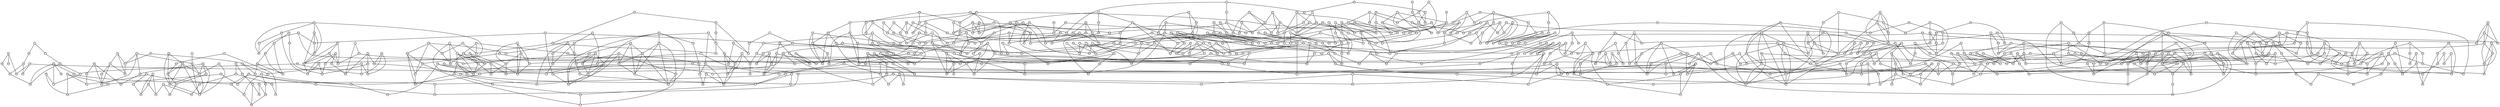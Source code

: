 graph G { 
 size = "100,100"; 
node [shape=circle, fixedsize=true, fontsize=5, height=.15];
0[ pos = "3.3,2.7" ]
1[ pos = "7,2.4" ]
2[ pos = "0.2,6.6" ]
3[ pos = "8.7,8.9" ]
4[ pos = "3.9,6.9" ]
5[ pos = "6.9,5" ]
6[ pos = "7.7,5.7" ]
7[ pos = "4.3,8.5" ]
8[ pos = "9.9,0.3" ]
9[ pos = "5,3.6" ]
10[ pos = "2.8,1.8" ]
11[ pos = "8.1,1.7" ]
12[ pos = "0,9.6" ]
13[ pos = "0.2,0.6" ]
14[ pos = "0.4,5.6" ]
15[ pos = "3.3,9" ]
16[ pos = "8.3,0.4" ]
17[ pos = "1.4,8.5" ]
18[ pos = "7,0.1" ]
19[ pos = "2.6,0.9" ]
20[ pos = "2.3,9.6" ]
21[ pos = "1.1,0" ]
22[ pos = "5.3,5.4" ]
23[ pos = "8.6,5.2" ]
24[ pos = "0.9,3.6" ]
25[ pos = "4,3.7" ]
26[ pos = "0.6,2.2" ]
27[ pos = "5.4,0.6" ]
28[ pos = "1.8,0.8" ]
29[ pos = "6.4,7.5" ]
30[ pos = "6.5,9.8" ]
31[ pos = "1.7,0" ]
32[ pos = "0.2,3.1" ]
33[ pos = "3.8,7.2" ]
34[ pos = "8.5,6.4" ]
35[ pos = "3.3,0.8" ]
36[ pos = "1.2,4.5" ]
37[ pos = "6,1.8" ]
38[ pos = "5.1,9.8" ]
39[ pos = "2.2,6.1" ]
40[ pos = "8.6,6.3" ]
41[ pos = "5,9.2" ]
42[ pos = "3.7,0.5" ]
43[ pos = "5,0.7" ]
44[ pos = "1.3,1.5" ]
45[ pos = "3.4,3" ]
46[ pos = "1.3,5.1" ]
47[ pos = "8.3,1.5" ]
48[ pos = "3.5,2.1" ]
49[ pos = "3.9,2" ]
50[ pos = "3.7,7.2" ]
51[ pos = "8,0.2" ]
52[ pos = "6.9,4" ]
53[ pos = "2,7.3" ]
54[ pos = "3.9,4.2" ]
55[ pos = "3.4,2.5" ]
56[ pos = "5.7,3.6" ]
57[ pos = "1.8,9.4" ]
58[ pos = "4.1,6.8" ]
59[ pos = "5.4,0.7" ]
60[ pos = "8.3,8.8" ]
61[ pos = "8.9,4.8" ]
62[ pos = "4,7.2" ]
63[ pos = "6.3,2.7" ]
64[ pos = "4.5,0.2" ]
65[ pos = "4.7,8.3" ]
66[ pos = "2.7,2.7" ]
67[ pos = "3.7,4.8" ]
68[ pos = "1.9,5.7" ]
69[ pos = "7.3,5.8" ]
70[ pos = "5.1,5.9" ]
71[ pos = "3.6,0.9" ]
72[ pos = "9.6,0.6" ]
73[ pos = "0.3,8.9" ]
74[ pos = "2.6,5.7" ]
75[ pos = "4.8,6.2" ]
76[ pos = "9.8,3.8" ]
77[ pos = "1,9" ]
78[ pos = "6.2,2.6" ]
79[ pos = "1.7,0.8" ]
80[ pos = "2.8,6.4" ]
81[ pos = "4.3,0.7" ]
82[ pos = "4.3,8" ]
83[ pos = "0.8,1.4" ]
84[ pos = "8.9,8.1" ]
85[ pos = "2.5,4" ]
86[ pos = "4.1,6.1" ]
87[ pos = "4.9,3.7" ]
88[ pos = "1.9,0.5" ]
89[ pos = "7.8,4.5" ]
90[ pos = "1.4,2.7" ]
91[ pos = "0.7,1.2" ]
92[ pos = "1.7,7" ]
93[ pos = "0.2,7.9" ]
94[ pos = "9.6,1.9" ]
95[ pos = "3.9,7.6" ]
96[ pos = "3.5,3.4" ]
97[ pos = "8.4,3" ]
98[ pos = "6.6,4.4" ]
99[ pos = "4.5,5.5" ]
100[ pos = "7.7,7" ]
101[ pos = "4.8,1.8" ]
102[ pos = "8.3,9.7" ]
103[ pos = "0.7,0.2" ]
104[ pos = "5.4,8.6" ]
105[ pos = "9.9,6.9" ]
106[ pos = "6.5,0.7" ]
107[ pos = "8.1,8.2" ]
108[ pos = "2.9,8.4" ]
109[ pos = "6.1,2.5" ]
110[ pos = "5.5,5.3" ]
111[ pos = "0.1,4.3" ]
112[ pos = "8.7,3.7" ]
113[ pos = "7.3,5.4" ]
114[ pos = "8.1,1.8" ]
115[ pos = "6.1,5.9" ]
116[ pos = "4,0.9" ]
117[ pos = "2.9,2.3" ]
118[ pos = "5.9,8.9" ]
119[ pos = "7.7,1.3" ]
120[ pos = "2.7,7.7" ]
121[ pos = "8.2,9.2" ]
122[ pos = "3.6,6.4" ]
123[ pos = "7.4,6.5" ]
124[ pos = "0,8.7" ]
125[ pos = "9,0.7" ]
126[ pos = "4,9.1" ]
127[ pos = "5,8" ]
128[ pos = "2.9,2.4" ]
129[ pos = "3.4,6.2" ]
130[ pos = "9.4,4.7" ]
131[ pos = "7.3,8.7" ]
132[ pos = "5.7,0.3" ]
133[ pos = "1,1.6" ]
134[ pos = "4.4,4" ]
135[ pos = "8.1,7.1" ]
136[ pos = "1.7,6.4" ]
137[ pos = "1.5,0.5" ]
138[ pos = "2.8,4.1" ]
139[ pos = "7,8" ]
140[ pos = "2.8,1.2" ]
141[ pos = "8.7,2.1" ]
142[ pos = "5.5,3.8" ]
143[ pos = "0.1,3.6" ]
144[ pos = "1.4,8.7" ]
145[ pos = "9.9,0.8" ]
146[ pos = "3.4,2.4" ]
147[ pos = "9.5,4.3" ]
148[ pos = "2.7,5.8" ]
149[ pos = "1.1,2.3" ]
150[ pos = "5,9.3" ]
151[ pos = "9.4,1.9" ]
152[ pos = "5.7,0.9" ]
153[ pos = "2.4,3.7" ]
154[ pos = "5,4.6" ]
155[ pos = "6.9,3.1" ]
156[ pos = "5.8,5.6" ]
157[ pos = "0.4,1.3" ]
158[ pos = "4.6,0.5" ]
159[ pos = "5,6" ]
160[ pos = "4.4,0.1" ]
161[ pos = "2.1,3" ]
162[ pos = "2.5,6.8" ]
163[ pos = "7.4,0.5" ]
164[ pos = "7.8,8.5" ]
165[ pos = "2.8,2.8" ]
166[ pos = "3,7.5" ]
167[ pos = "4.7,8.7" ]
168[ pos = "3.6,2.3" ]
169[ pos = "7.6,3.9" ]
170[ pos = "6.9,4.5" ]
171[ pos = "7,7.9" ]
172[ pos = "5.4,7.4" ]
173[ pos = "4.5,0" ]
174[ pos = "3.1,4.7" ]
175[ pos = "1.3,7.5" ]
176[ pos = "4.8,8.6" ]
177[ pos = "5.7,2.5" ]
178[ pos = "5.4,3.1" ]
179[ pos = "8.2,8.5" ]
180[ pos = "6.9,1.1" ]
181[ pos = "6.5,9.9" ]
182[ pos = "3.8,6.5" ]
183[ pos = "3.9,7.4" ]
184[ pos = "8.8,1.5" ]
185[ pos = "1.3,1" ]
186[ pos = "1.3,3.5" ]
187[ pos = "8.9,6.7" ]
188[ pos = "0.9,3.4" ]
189[ pos = "1.9,9.2" ]
190[ pos = "3.3,3.2" ]
191[ pos = "1.9,8.1" ]
192[ pos = "1.8,7.7" ]
193[ pos = "5.9,2.5" ]
194[ pos = "0.8,4.1" ]
195[ pos = "1,2.9" ]
196[ pos = "0.4,2.7" ]
197[ pos = "2.9,4.2" ]
198[ pos = "9.2,6.8" ]
199[ pos = "1.7,8.1" ]
200[ pos = "3.5,8.2" ]
201[ pos = "4.3,4.8" ]
202[ pos = "1.8,3.2" ]
203[ pos = "6.7,7.9" ]
204[ pos = "1.9,8.7" ]
205[ pos = "7.2,5.2" ]
206[ pos = "7.1,4.3" ]
207[ pos = "8.6,9" ]
208[ pos = "2,9.7" ]
209[ pos = "6.7,8.1" ]
210[ pos = "3.8,2.9" ]
211[ pos = "1,9.5" ]
212[ pos = "5.6,9.1" ]
213[ pos = "3.7,4.9" ]
214[ pos = "1.1,0.6" ]
215[ pos = "8.2,4.7" ]
216[ pos = "8.9,2.5" ]
217[ pos = "4.7,5.9" ]
218[ pos = "0.9,1.5" ]
219[ pos = "3.8,2.8" ]
220[ pos = "5.4,6.2" ]
221[ pos = "3.3,2.5" ]
222[ pos = "0.6,7.1" ]
223[ pos = "6.7,2.6" ]
224[ pos = "6.8,3.4" ]
225[ pos = "0.7,5.8" ]
226[ pos = "1.5,7" ]
227[ pos = "5.3,7.2" ]
228[ pos = "6.1,4.3" ]
229[ pos = "7.3,2.5" ]
230[ pos = "4.9,5.5" ]
231[ pos = "7.2,9" ]
232[ pos = "3.2,7.1" ]
233[ pos = "4.9,4.1" ]
234[ pos = "3.8,4" ]
235[ pos = "2.2,9.2" ]
236[ pos = "0.2,5.5" ]
237[ pos = "7,0.8" ]
238[ pos = "2.6,3.7" ]
239[ pos = "8.7,4.6" ]
240[ pos = "2.4,9.4" ]
241[ pos = "0.4,9.1" ]
242[ pos = "1.6,1" ]
243[ pos = "1.5,3" ]
244[ pos = "0.5,8.8" ]
245[ pos = "5.5,0.6" ]
246[ pos = "9.5,7.9" ]
247[ pos = "9.7,7.9" ]
248[ pos = "5,9.8" ]
249[ pos = "2.1,8.9" ]
250[ pos = "9,4.3" ]
251[ pos = "3.3,9.3" ]
252[ pos = "5,0.3" ]
253[ pos = "5.3,2.8" ]
254[ pos = "9.3,4" ]
255[ pos = "7.4,1.7" ]
256[ pos = "3.5,3" ]
257[ pos = "0.8,0.3" ]
258[ pos = "9.2,2.4" ]
259[ pos = "3.3,9.7" ]
260[ pos = "6.4,8.8" ]
261[ pos = "0.4,1.2" ]
262[ pos = "1.9,5.3" ]
263[ pos = "9.1,7" ]
264[ pos = "0.3,1.2" ]
265[ pos = "1.1,9.4" ]
266[ pos = "0.7,4.4" ]
267[ pos = "8.7,5.7" ]
268[ pos = "0,4" ]
269[ pos = "8.5,9.3" ]
270[ pos = "8.1,1.1" ]
271[ pos = "6.2,6.8" ]
272[ pos = "9.4,2.2" ]
273[ pos = "2.3,8.6" ]
274[ pos = "9.8,5.7" ]
275[ pos = "8.4,1.5" ]
276[ pos = "9.7,4" ]
277[ pos = "2.7,1.7" ]
278[ pos = "4.5,1.8" ]
279[ pos = "3.9,4.8" ]
280[ pos = "8.3,5" ]
281[ pos = "4.2,9" ]
282[ pos = "4.6,8.1" ]
283[ pos = "0,9.8" ]
284[ pos = "7.4,8.5" ]
285[ pos = "4.3,0.7" ]
286[ pos = "4.9,0.5" ]
287[ pos = "2.7,4.3" ]
288[ pos = "8,5" ]
289[ pos = "2.9,7.8" ]
290[ pos = "5.9,6.5" ]
291[ pos = "9.3,0.9" ]
292[ pos = "5.7,7.2" ]
293[ pos = "7.8,0.2" ]
294[ pos = "9.1,1.7" ]
295[ pos = "5.1,2.6" ]
296[ pos = "1.9,4.5" ]
297[ pos = "1.6,6.5" ]
298[ pos = "2.7,6.8" ]
299[ pos = "1.6,5.3" ]
300[ pos = "0.6,5.9" ]
301[ pos = "6,5.5" ]
302[ pos = "6.5,8.7" ]
303[ pos = "5,9.7" ]
304[ pos = "8.9,3.1" ]
305[ pos = "7.5,4.9" ]
306[ pos = "9.7,2.1" ]
307[ pos = "1,0.6" ]
308[ pos = "4.5,8.8" ]
309[ pos = "0.9,3.6" ]
310[ pos = "0.5,1.2" ]
311[ pos = "1.4,2.4" ]
312[ pos = "0.9,8.3" ]
313[ pos = "4.1,8.8" ]
314[ pos = "5.1,5.7" ]
315[ pos = "4.1,5.7" ]
316[ pos = "1.7,5.3" ]
317[ pos = "6.4,3.4" ]
318[ pos = "4,1.4" ]
319[ pos = "3.1,8.2" ]
320[ pos = "4.6,5.8" ]
321[ pos = "3.1,9.5" ]
322[ pos = "3.1,4.1" ]
323[ pos = "5.3,7.7" ]
324[ pos = "2.9,6.2" ]
325[ pos = "6.5,8.6" ]
326[ pos = "2.6,8" ]
327[ pos = "6.2,8.8" ]
328[ pos = "1.5,0.3" ]
329[ pos = "7.6,6.6" ]
330[ pos = "1.3,1.8" ]
331[ pos = "7.6,8.2" ]
332[ pos = "7.1,9.2" ]
333[ pos = "6.8,6.4" ]
334[ pos = "0.7,5.1" ]
335[ pos = "4.6,0.5" ]
336[ pos = "6.1,2.9" ]
337[ pos = "0,4.5" ]
338[ pos = "2.2,5.3" ]
339[ pos = "2.2,0.3" ]
340[ pos = "6.8,3.9" ]
341[ pos = "8.9,4.6" ]
342[ pos = "7.1,0.3" ]
343[ pos = "3.4,8.6" ]
344[ pos = "5.8,6.3" ]
345[ pos = "0.5,7.1" ]
346[ pos = "8.1,3.3" ]
347[ pos = "0.5,0.4" ]
348[ pos = "2.5,2.5" ]
349[ pos = "2,3.2" ]
350[ pos = "7.6,6.6" ]
351[ pos = "3.7,9" ]
352[ pos = "4.7,8.9" ]
353[ pos = "3.5,6.9" ]
354[ pos = "9.5,5.7" ]
355[ pos = "2.4,1.5" ]
356[ pos = "4.8,6.5" ]
357[ pos = "1.3,2" ]
358[ pos = "6.8,0" ]
359[ pos = "5.8,2.7" ]
360[ pos = "6.3,6.3" ]
361[ pos = "5,9.6" ]
362[ pos = "9.6,0.8" ]
363[ pos = "0,2.2" ]
364[ pos = "3.3,2.1" ]
365[ pos = "0.6,6.2" ]
366[ pos = "3.9,9.6" ]
367[ pos = "5.2,3.9" ]
368[ pos = "3.7,8.7" ]
369[ pos = "0.8,8.4" ]
370[ pos = "9.6,8.5" ]
371[ pos = "5.1,4.4" ]
372[ pos = "5,6.5" ]
373[ pos = "1.6,7.1" ]
374[ pos = "6.5,7.5" ]
375[ pos = "5,8" ]
376[ pos = "3.8,0" ]
377[ pos = "7.6,8.7" ]
378[ pos = "0.8,2.8" ]
379[ pos = "6.1,9.4" ]
380[ pos = "0.1,6.7" ]
381[ pos = "5.6,4.1" ]
382[ pos = "1.5,0.8" ]
383[ pos = "8,5.3" ]
384[ pos = "4.7,4" ]
385[ pos = "8.9,4.3" ]
386[ pos = "7.7,4.1" ]
387[ pos = "8.7,2.8" ]
388[ pos = "0.6,0.4" ]
389[ pos = "5.1,2.3" ]
390[ pos = "3.1,0.1" ]
391[ pos = "5.5,2.1" ]
392[ pos = "5.3,3.1" ]
393[ pos = "0.8,1.4" ]
394[ pos = "5.9,2.1" ]
395[ pos = "0.8,1.3" ]
396[ pos = "4.1,1.6" ]
397[ pos = "5.4,5.6" ]
398[ pos = "2.4,8.6" ]
399[ pos = "6.1,7.1" ]
400[ pos = "7.8,5.1" ]
401[ pos = "6.6,0.8" ]
402[ pos = "4.4,0.5" ]
403[ pos = "3.6,5" ]
404[ pos = "0.9,3.9" ]
405[ pos = "2.5,9.2" ]
406[ pos = "4,8" ]
407[ pos = "1.4,9.3" ]
408[ pos = "6.3,7.4" ]
409[ pos = "0.7,7.4" ]
410[ pos = "9.6,6.7" ]
411[ pos = "8.7,3.7" ]
412[ pos = "8.3,9.3" ]
413[ pos = "4.5,5.9" ]
414[ pos = "7.9,5.9" ]
415[ pos = "8.2,1" ]
416[ pos = "6.2,4.8" ]
417[ pos = "1.8,0.6" ]
418[ pos = "5.4,0.6" ]
419[ pos = "0.8,1.5" ]
420[ pos = "4.5,3.3" ]
421[ pos = "0.8,3.7" ]
422[ pos = "6.5,2.2" ]
423[ pos = "8.2,2.8" ]
424[ pos = "9.6,4.2" ]
425[ pos = "0.2,4.4" ]
426[ pos = "0.9,9" ]
427[ pos = "8.1,9.3" ]
428[ pos = "8.3,7.9" ]
429[ pos = "0.4,1.5" ]
430[ pos = "3.8,8.7" ]
431[ pos = "7.7,5.2" ]
432[ pos = "3.5,4.7" ]
433[ pos = "5.8,8.9" ]
434[ pos = "5.3,6.6" ]
435[ pos = "5.7,5" ]
436[ pos = "5.1,6.5" ]
437[ pos = "3.9,1.6" ]
438[ pos = "3.9,2.1" ]
439[ pos = "9.6,3.5" ]
440[ pos = "6.3,9.8" ]
441[ pos = "8,2.5" ]
442[ pos = "4,1.3" ]
443[ pos = "7,7.6" ]
444[ pos = "4.4,7.4" ]
445[ pos = "4.3,3.4" ]
446[ pos = "6.1,2" ]
447[ pos = "8.6,9.7" ]
448[ pos = "6.7,4.4" ]
449[ pos = "3.8,7.2" ]
450[ pos = "6.2,9.5" ]
451[ pos = "7.4,1.3" ]
452[ pos = "1.2,1.3" ]
453[ pos = "8.1,5.1" ]
454[ pos = "8.6,7.7" ]
455[ pos = "8.7,0.2" ]
456[ pos = "2.8,1.9" ]
457[ pos = "2.7,2" ]
458[ pos = "8.4,4.9" ]
459[ pos = "4.8,8.1" ]
460[ pos = "2.3,9.1" ]
461[ pos = "1.5,8.5" ]
462[ pos = "6.3,5.4" ]
463[ pos = "3.4,8.2" ]
464[ pos = "5,2.4" ]
465[ pos = "0.6,1.3" ]
466[ pos = "2,8" ]
467[ pos = "7.8,3.2" ]
468[ pos = "4.5,6" ]
469[ pos = "8.4,3.2" ]
470[ pos = "8.9,2.3" ]
471[ pos = "8.6,6.9" ]
472[ pos = "9.4,6.5" ]
473[ pos = "4.2,3" ]
474[ pos = "1.4,9" ]
475[ pos = "1.1,3.7" ]
476[ pos = "8.2,7.9" ]
477[ pos = "7.4,9.7" ]
478[ pos = "3.3,6" ]
479[ pos = "8,8.3" ]
480[ pos = "8.5,8.6" ]
481[ pos = "4.8,5.7" ]
482[ pos = "1.9,2.7" ]
483[ pos = "4.1,1.6" ]
484[ pos = "3.9,7.7" ]
485[ pos = "0,8" ]
486[ pos = "5.2,8.6" ]
487[ pos = "5,9.8" ]
488[ pos = "5.1,4.4" ]
489[ pos = "2.9,6.5" ]
490[ pos = "3.4,9.2" ]
491[ pos = "5.5,6.8" ]
492[ pos = "2.3,8.1" ]
493[ pos = "6.6,5.6" ]
494[ pos = "4.2,9.8" ]
495[ pos = "9.2,7.9" ]
496[ pos = "3.6,4" ]
497[ pos = "3.6,0.7" ]
498[ pos = "1.9,2.9" ]
499[ pos = "2.4,5.8" ]
500[ pos = "0.7,2.4" ]
501[ pos = "9.1,5.9" ]
502[ pos = "1.1,4.1" ]
503[ pos = "5.8,1.4" ]
504[ pos = "8.5,3.9" ]
505[ pos = "3.2,7.1" ]
506[ pos = "8.3,8.7" ]
507[ pos = "4,0.7" ]
508[ pos = "2,5.8" ]
509[ pos = "1.5,6.2" ]
510[ pos = "0.8,0.7" ]
511[ pos = "9.3,4.4" ]
512[ pos = "0,8.1" ]
513[ pos = "5.2,1.9" ]
514[ pos = "1.1,7.6" ]
515[ pos = "3,7" ]
516[ pos = "5.2,2.1" ]
517[ pos = "8.1,1.5" ]
518[ pos = "1.4,3.9" ]
519[ pos = "3,5.1" ]
520[ pos = "3,6.2" ]
521[ pos = "7.4,1.4" ]
522[ pos = "0.1,6.6" ]
523[ pos = "7.3,2.1" ]
524[ pos = "2.4,8.8" ]
525[ pos = "3.6,3.2" ]
526[ pos = "4.8,2.9" ]
527[ pos = "2.9,0" ]
528[ pos = "1.1,3.3" ]
529[ pos = "7.1,7.4" ]
530[ pos = "6.1,5.3" ]
531[ pos = "4.4,1.3" ]
532[ pos = "7.4,2.5" ]
533[ pos = "2.9,4" ]
534[ pos = "1.7,5.9" ]
535[ pos = "4.3,9.9" ]
536[ pos = "7.3,1.8" ]
537[ pos = "6.5,7.4" ]
538[ pos = "8.4,3.8" ]
539[ pos = "9.5,6.1" ]
540[ pos = "7.9,3.1" ]
541[ pos = "4.5,2.7" ]
542[ pos = "6.1,7.4" ]
543[ pos = "7.9,2.4" ]
544[ pos = "5.9,5" ]
545[ pos = "9.8,2" ]
546[ pos = "0.4,9.4" ]
547[ pos = "8.6,3" ]
548[ pos = "1.9,1.5" ]
549[ pos = "7.1,8.8" ]
550[ pos = "2.6,6.6" ]
551[ pos = "8.8,9.9" ]
552[ pos = "8.4,5.3" ]
553[ pos = "2.5,2.1" ]
554[ pos = "4.4,2" ]
555[ pos = "8.2,2.3" ]
556[ pos = "0.4,7.9" ]
557[ pos = "0.2,1.7" ]
558[ pos = "5.4,8.1" ]
559[ pos = "4.1,6.5" ]
560[ pos = "8.3,9.1" ]
561[ pos = "8.6,8.7" ]
562[ pos = "3.7,7.2" ]
563[ pos = "1.8,0.8" ]
564[ pos = "3.9,4.1" ]
565[ pos = "9.7,1.7" ]
566[ pos = "5.9,3.7" ]
567[ pos = "6.8,9.6" ]
568[ pos = "4.2,9.3" ]
569[ pos = "1.7,8.6" ]
570[ pos = "6.5,5.1" ]
571[ pos = "6.1,6.9" ]
572[ pos = "3,6.3" ]
573[ pos = "3.8,3.6" ]
574[ pos = "9.6,7.9" ]
575[ pos = "0.2,8" ]
576[ pos = "2.2,8.8" ]
577[ pos = "1.9,5.9" ]
578[ pos = "1.2,8.9" ]
579[ pos = "6.8,5.1" ]
580[ pos = "8.2,1.7" ]
581[ pos = "2,4.2" ]
582[ pos = "5.4,8.8" ]
583[ pos = "3.8,4.8" ]
584[ pos = "8.1,0.7" ]
585[ pos = "3.5,4.6" ]
586[ pos = "5.8,9.6" ]
587[ pos = "6.8,8.8" ]
588[ pos = "1.2,0.6" ]
589[ pos = "7.7,6" ]
590[ pos = "3.8,7.9" ]
591[ pos = "4,1.2" ]
592[ pos = "1.9,6" ]
593[ pos = "2.4,8.3" ]
594[ pos = "0.1,9.2" ]
595[ pos = "8.6,8.4" ]
596[ pos = "6.1,0.6" ]
597[ pos = "2.6,6.7" ]
598[ pos = "9.4,6.4" ]
599[ pos = "1.5,2.7" ]
600[ pos = "7.1,5" ]
601[ pos = "2.5,8.1" ]
602[ pos = "9.9,9.3" ]
603[ pos = "2.1,6.3" ]
604[ pos = "5.2,9.8" ]
605[ pos = "2.3,4.2" ]
606[ pos = "2.9,6.4" ]
607[ pos = "5.4,4.8" ]
608[ pos = "7.6,7.8" ]
609[ pos = "8.3,7.7" ]
610[ pos = "2.2,6.9" ]
611[ pos = "6.1,8.3" ]
612[ pos = "7.5,3.9" ]
613[ pos = "5,6.9" ]
614[ pos = "5.5,1.8" ]
615[ pos = "4.8,7.8" ]
616[ pos = "6.8,7.4" ]
617[ pos = "5.9,1.9" ]
618[ pos = "1.9,8.1" ]
619[ pos = "8.2,7.1" ]
620[ pos = "3.1,0.6" ]
621[ pos = "1.3,6.1" ]
622[ pos = "2.2,2" ]
623[ pos = "6.1,5" ]
624[ pos = "5,4.5" ]
625[ pos = "7.9,7.3" ]
626[ pos = "1.4,9.3" ]
627[ pos = "0.8,9" ]
628[ pos = "3.2,1.1" ]
629[ pos = "1.1,8.8" ]
630[ pos = "2.9,6" ]
631[ pos = "1.8,4.9" ]
632[ pos = "8.6,7.8" ]
633[ pos = "6.9,0.5" ]
634[ pos = "1.1,0.3" ]
635[ pos = "7.7,4.2" ]
636[ pos = "6.1,4.2" ]
637[ pos = "5.5,8.3" ]
638[ pos = "1.4,1.7" ]
639[ pos = "8.5,6.5" ]
640[ pos = "6.2,6.5" ]
641[ pos = "9,2.8" ]
642[ pos = "5.8,5" ]
643[ pos = "7,4.2" ]
644[ pos = "1.3,3.4" ]
645[ pos = "8.2,9.4" ]
646[ pos = "4.6,0.1" ]
647[ pos = "4.4,3.2" ]
648[ pos = "7.9,6.5" ]
649[ pos = "3.7,4.2" ]
650[ pos = "6.8,6.6" ]
651[ pos = "8.4,3" ]
652[ pos = "0.9,4" ]
653[ pos = "6.5,7.5" ]
654[ pos = "0.9,5.1" ]
655[ pos = "4,2.3" ]
656[ pos = "6.8,8.2" ]
657[ pos = "5.1,2.6" ]
658[ pos = "3.3,2.2" ]
659[ pos = "2,4.6" ]
660[ pos = "0.8,0.3" ]
661[ pos = "4.1,5.4" ]
662[ pos = "0.4,3.7" ]
663[ pos = "8.6,3.5" ]
664[ pos = "5.4,7.5" ]
665[ pos = "2.9,2.2" ]
666[ pos = "4.2,1.3" ]
667[ pos = "0.4,5.1" ]
668[ pos = "0.5,2.2" ]
669[ pos = "7.8,1.4" ]
670[ pos = "2.5,1.9" ]
671[ pos = "3.7,9.3" ]
672[ pos = "0.1,4.1" ]
673[ pos = "7.1,8.6" ]
674[ pos = "1.5,9.1" ]
675[ pos = "8.5,2.3" ]
676[ pos = "9.4,7.8" ]
677[ pos = "7.7,5" ]
678[ pos = "1.5,1.5" ]
679[ pos = "3.7,6.9" ]
680[ pos = "9,6.6" ]
681[ pos = "4.3,3.2" ]
682[ pos = "3.2,0" ]
683[ pos = "3.5,8.9" ]
684[ pos = "7.4,1.4" ]
685[ pos = "0.4,9.9" ]
686[ pos = "8.5,9.3" ]
687[ pos = "9.2,3.8" ]
688[ pos = "3.4,6.3" ]
689[ pos = "2.5,0.1" ]
690[ pos = "0.6,1" ]
691[ pos = "2.4,0.1" ]
692[ pos = "8.8,5.3" ]
693[ pos = "0.3,5.5" ]
694[ pos = "6.8,9.3" ]
695[ pos = "7.6,1.1" ]
696[ pos = "5.9,1.9" ]
697[ pos = "4.3,4.3" ]
698[ pos = "7.1,3.1" ]
699[ pos = "3.3,4.5" ]
700[ pos = "9.7,8.9" ]
701[ pos = "9.6,8.2" ]
702[ pos = "3.4,4" ]
703[ pos = "2,2.1" ]
704[ pos = "5.5,9.7" ]
705[ pos = "2.2,6.2" ]
706[ pos = "0.7,4.7" ]
707[ pos = "1.5,4.7" ]
708[ pos = "0,1.8" ]
709[ pos = "5.4,2.1" ]
710[ pos = "1.1,3" ]
711[ pos = "3.2,2.3" ]
712[ pos = "0.2,2.7" ]
713[ pos = "1.8,2.5" ]
714[ pos = "1,5.1" ]
715[ pos = "7.1,0.7" ]
716[ pos = "9.2,1.9" ]
717[ pos = "4.1,2.7" ]
718[ pos = "6,6.2" ]
719[ pos = "4.8,1.5" ]
720[ pos = "1.1,7" ]
721[ pos = "7.7,7.1" ]
722[ pos = "1.7,9.2" ]
723[ pos = "1.8,7" ]
724[ pos = "6.3,2.5" ]
725[ pos = "4.3,2.6" ]
726[ pos = "5.5,2.7" ]
727[ pos = "0.1,0.9" ]
728[ pos = "5.4,2" ]
729[ pos = "3.5,1.7" ]
730[ pos = "2.3,5.8" ]
731[ pos = "2.4,1.6" ]
732[ pos = "7.7,6.6" ]
733[ pos = "4.3,8.9" ]
734[ pos = "8,9.1" ]
735[ pos = "0.5,9.1" ]
736[ pos = "1.3,3.4" ]
737[ pos = "1.4,8.3" ]
738[ pos = "7.9,8.5" ]
739[ pos = "5.3,4.2" ]
740[ pos = "1,4.8" ]
741[ pos = "2,1.7" ]
742[ pos = "7.5,7.4" ]
743[ pos = "2.7,8.1" ]
744[ pos = "9.4,1.4" ]
745[ pos = "9.8,6.9" ]
746[ pos = "7.2,7.5" ]
747[ pos = "8.5,0.1" ]
748[ pos = "9.3,8" ]
749[ pos = "9.1,7.3" ]
750[ pos = "2.3,4.8" ]
751[ pos = "1.6,3.7" ]
752[ pos = "8.2,3.1" ]
753[ pos = "2,6.1" ]
754[ pos = "1.6,2.5" ]
755[ pos = "5.5,7.8" ]
756[ pos = "7.3,2.8" ]
757[ pos = "9.5,0" ]
758[ pos = "0.2,2.2" ]
759[ pos = "8.1,4.8" ]
760[ pos = "3.6,8" ]
761[ pos = "1.7,6" ]
762[ pos = "0.7,5.5" ]
763[ pos = "6.2,0" ]
764[ pos = "8.7,0.5" ]
765[ pos = "2.5,1.1" ]
766[ pos = "5.3,4.1" ]
767[ pos = "0,3.5" ]
768[ pos = "2.4,2" ]
769[ pos = "4.9,9.2" ]
770[ pos = "9.7,0.4" ]
771[ pos = "7,7" ]
772[ pos = "3.2,6.6" ]
773[ pos = "7,8.6" ]
774[ pos = "4,0.3" ]
775[ pos = "3.4,2.9" ]
776[ pos = "3.5,0.4" ]
777[ pos = "8.9,4.2" ]
778[ pos = "1.1,0.3" ]
779[ pos = "4.2,9.8" ]
780[ pos = "0.8,1.9" ]
781[ pos = "6.1,1.3" ]
782[ pos = "1.3,6.1" ]
783[ pos = "4.9,3.7" ]
784[ pos = "3.3,5" ]
785[ pos = "8.2,3" ]
786[ pos = "5.4,0.4" ]
787[ pos = "0,3.9" ]
788[ pos = "2.2,2.2" ]
789[ pos = "7.7,6.3" ]
790[ pos = "7.8,1.2" ]
791[ pos = "4.4,1.3" ]
792[ pos = "6.8,3.3" ]
793[ pos = "5.6,7.9" ]
794[ pos = "3.7,5" ]
795[ pos = "7.7,9.7" ]
796[ pos = "7,3.9" ]
797[ pos = "1.1,8.3" ]
798[ pos = "5.2,1.2" ]
799[ pos = "7.2,8.6" ]
800[ pos = "6.2,5.4" ]
801[ pos = "1.6,6.8" ]
802[ pos = "5.9,6.9" ]
803[ pos = "5.9,3.3" ]
804[ pos = "4.3,3.7" ]
805[ pos = "9.6,2.1" ]
806[ pos = "0.1,4" ]
807[ pos = "3.5,6.9" ]
808[ pos = "2.6,4.3" ]
809[ pos = "4.8,1.5" ]
810[ pos = "9.3,7.7" ]
811[ pos = "1.2,1.5" ]
812[ pos = "1.6,7.5" ]
813[ pos = "9.8,6.9" ]
814[ pos = "8.7,7.1" ]
815[ pos = "5.5,0.1" ]
816[ pos = "7.7,2.3" ]
817[ pos = "7,8.8" ]
818[ pos = "9.2,2.9" ]
819[ pos = "2.2,3.6" ]
820[ pos = "1.8,7" ]
821[ pos = "5.7,1.9" ]
822[ pos = "6.3,4.4" ]
823[ pos = "4,8.9" ]
824[ pos = "8.7,8.8" ]
825[ pos = "0.4,8.1" ]
826[ pos = "6.6,6.8" ]
827[ pos = "9.6,3.4" ]
828[ pos = "9.6,4.7" ]
829[ pos = "5.5,8.3" ]
830[ pos = "7,6.2" ]
831[ pos = "3.7,4.7" ]
832[ pos = "8.6,0.7" ]
833[ pos = "8.8,3" ]
834[ pos = "8.8,6.2" ]
835[ pos = "6.6,5.9" ]
836[ pos = "3.2,7.6" ]
837[ pos = "7.8,9.5" ]
838[ pos = "2,7.1" ]
839[ pos = "3.6,0.8" ]
840[ pos = "5.9,9.2" ]
841[ pos = "4.1,7.7" ]
842[ pos = "6.1,3.7" ]
843[ pos = "1.2,0.9" ]
844[ pos = "3.6,1.9" ]
845[ pos = "9.2,0.6" ]
846[ pos = "8.2,8.1" ]
847[ pos = "0.6,2" ]
848[ pos = "8.8,4.6" ]
849[ pos = "5,2.9" ]
850[ pos = "0.8,6.9" ]
851[ pos = "4,4" ]
852[ pos = "4.5,1.8" ]
853[ pos = "8.8,6.5" ]
854[ pos = "4.1,7.6" ]
855[ pos = "2.5,0.1" ]
856[ pos = "6.9,6.6" ]
857[ pos = "3,8.2" ]
858[ pos = "5.6,4.2" ]
859[ pos = "9.1,9.2" ]
860[ pos = "1.4,3.5" ]
861[ pos = "5.1,4.8" ]
862[ pos = "1.7,5.7" ]
863[ pos = "6.8,5.7" ]
864[ pos = "0.3,1.8" ]
865[ pos = "3.8,6.3" ]
866[ pos = "8.7,7.8" ]
867[ pos = "5.5,8.4" ]
868[ pos = "4.9,4.3" ]
869[ pos = "0.2,9" ]
870[ pos = "7.2,2.7" ]
871[ pos = "9.1,4.1" ]
872[ pos = "4.6,2.2" ]
873[ pos = "2.3,0.2" ]
874[ pos = "1.6,6.6" ]
875[ pos = "4.6,8.2" ]
876[ pos = "0.1,9.7" ]
877[ pos = "3,7" ]
878[ pos = "0.6,9.8" ]
879[ pos = "2.8,0.9" ]
880[ pos = "6.9,6.6" ]
881[ pos = "2.4,0.8" ]
882[ pos = "4.5,8" ]
883[ pos = "9.3,4.6" ]
884[ pos = "7.5,9.5" ]
885[ pos = "3.6,4.7" ]
886[ pos = "7.4,8" ]
887[ pos = "8.8,2" ]
888[ pos = "0.2,6.3" ]
889[ pos = "2.2,7" ]
890[ pos = "8.1,6.9" ]
891[ pos = "5.3,3.5" ]
892[ pos = "6.6,8.3" ]
893[ pos = "0.5,2.5" ]
894[ pos = "3.4,8.5" ]
895[ pos = "3.4,0.3" ]
896[ pos = "5.2,5.9" ]
897[ pos = "1.1,4.9" ]
898[ pos = "9.1,0.4" ]
899[ pos = "9.5,6.6" ]
0--221;
0--775;
1--223;
1--229;
2--522;
2--888;
3--207;
3--824;
3--859;
4--58;
4--62;
4--679;
5--170;
5--579;
5--600;
6--69;
6--383;
6--414;
7--308;
7--313;
7--875;
8--770;
9--87;
9--783;
9--891;
10--277;
10--456;
11--114;
11--517;
11--580;
12--594;
12--876;
13--347;
13--727;
14--693;
14--762;
15--490;
15--683;
16--51;
16--584;
16--747;
16--764;
17--144;
17--461;
17--737;
18--342;
18--358;
19--765;
19--879;
19--881;
20--208;
20--240;
21--634;
21--778;
22--110;
22--397;
23--61;
23--552;
23--692;
24--188;
24--309;
24--421;
24--475;
25--573;
25--804;
25--851;
26--500;
26--668;
26--847;
27--59;
27--245;
27--418;
27--786;
28--79;
28--417;
28--563;
29--374;
29--408;
29--653;
30--181;
30--440;
30--567;
31--328;
32--712;
32--767;
33--50;
33--62;
33--449;
33--562;
34--40;
34--639;
35--620;
35--628;
35--839;
36--502;
36--707;
36--740;
37--503;
37--617;
37--696;
38--248;
38--487;
38--604;
39--705;
39--730;
39--753;
40--834;
40--853;
41--150;
41--582;
41--769;
42--497;
42--507;
42--774;
42--776;
43--59;
43--286;
43--798;
44--638;
44--678;
44--811;
45--190;
45--256;
45--775;
46--299;
46--707;
46--897;
47--275;
47--517;
48--168;
48--364;
48--844;
49--437;
49--438;
49--554;
49--844;
50--449;
50--562;
50--679;
51--293;
52--340;
52--643;
52--796;
53--192;
53--838;
54--564;
54--649;
54--697;
55--146;
55--221;
56--142;
56--566;
56--803;
57--208;
57--722;
58--559;
59--152;
59--418;
60--506;
60--560;
61--341;
62--183;
62--449;
63--78;
63--336;
64--158;
64--160;
64--335;
64--402;
64--646;
65--176;
65--875;
66--128;
66--165;
66--348;
67--213;
67--583;
67--831;
68--262;
68--508;
68--862;
69--113;
69--830;
69--863;
70--159;
70--314;
70--896;
71--116;
71--839;
72--362;
72--770;
72--845;
73--124;
73--244;
73--869;
74--148;
74--499;
74--519;
75--159;
75--217;
75--356;
76--276;
76--439;
77--265;
77--426;
77--629;
78--109;
78--724;
79--242;
79--382;
79--563;
80--550;
80--606;
81--285;
81--402;
81--507;
82--406;
82--882;
83--393;
83--395;
83--419;
84--495;
84--595;
84--866;
85--138;
85--153;
85--238;
85--605;
86--315;
86--468;
86--865;
87--367;
87--384;
87--420;
87--783;
88--339;
88--417;
89--305;
89--635;
89--759;
90--599;
91--395;
91--465;
91--690;
92--373;
92--723;
92--801;
92--820;
93--556;
93--575;
94--151;
94--565;
94--805;
95--183;
95--484;
95--854;
96--190;
96--525;
96--573;
97--469;
97--547;
97--651;
97--785;
98--448;
98--822;
99--320;
99--661;
100--721;
100--732;
100--890;
101--278;
101--513;
101--719;
101--809;
101--852;
102--447;
102--645;
103--257;
103--388;
103--660;
104--486;
104--582;
104--867;
105--745;
105--813;
106--401;
106--596;
107--479;
107--846;
108--857;
109--193;
110--435;
111--337;
111--425;
111--672;
112--411;
112--504;
112--663;
112--687;
113--205;
113--431;
114--555;
115--301;
115--718;
116--507;
116--591;
117--128;
117--665;
117--711;
118--327;
118--433;
118--840;
119--669;
119--695;
119--790;
120--289;
120--326;
121--412;
121--427;
121--560;
121--734;
122--182;
122--688;
122--865;
123--329;
123--350;
123--830;
124--512;
125--764;
125--845;
126--281;
126--351;
126--568;
126--823;
127--375;
127--459;
127--558;
127--615;
129--478;
129--688;
130--828;
130--883;
131--284;
131--799;
132--596;
132--763;
132--786;
132--815;
133--218;
133--780;
133--811;
134--384;
134--697;
134--804;
134--851;
135--619;
135--625;
135--890;
136--297;
136--509;
136--603;
137--328;
137--382;
137--417;
137--588;
138--197;
138--287;
138--533;
139--171;
139--656;
139--886;
140--628;
140--765;
140--879;
141--470;
141--675;
141--887;
142--367;
142--381;
142--891;
143--662;
143--767;
143--787;
144--578;
145--362;
146--168;
146--658;
147--254;
147--424;
147--511;
148--630;
149--311;
149--357;
149--500;
149--780;
150--361;
151--716;
152--503;
152--596;
153--238;
153--819;
154--201;
154--624;
154--861;
155--698;
155--792;
156--301;
156--397;
157--261;
157--429;
158--286;
158--335;
158--402;
160--173;
160--774;
161--349;
161--498;
162--597;
162--610;
163--293;
163--342;
163--695;
163--715;
164--331;
164--377;
164--738;
166--232;
166--289;
166--505;
166--836;
167--176;
167--352;
168--438;
169--386;
169--467;
169--612;
170--206;
170--448;
171--203;
171--443;
172--227;
172--292;
172--664;
173--646;
174--699;
174--784;
175--514;
175--812;
176--486;
177--193;
177--391;
177--726;
178--392;
178--803;
179--479;
179--506;
180--237;
180--451;
182--559;
182--679;
182--865;
184--275;
184--294;
185--382;
185--452;
185--843;
186--475;
186--644;
186--736;
186--860;
187--471;
187--680;
187--853;
188--309;
188--528;
189--235;
189--722;
191--199;
191--466;
191--618;
192--466;
192--812;
193--359;
193--394;
194--266;
194--652;
195--378;
195--710;
196--378;
196--712;
196--893;
197--287;
197--322;
198--263;
198--472;
198--680;
199--618;
199--737;
200--463;
200--760;
201--279;
201--697;
202--243;
202--349;
202--498;
202--860;
203--209;
203--374;
203--653;
204--249;
204--569;
205--600;
206--643;
207--269;
207--560;
207--686;
209--656;
209--892;
210--219;
210--256;
211--265;
211--878;
212--433;
212--582;
212--840;
213--794;
214--307;
214--588;
214--634;
214--778;
215--458;
215--759;
216--258;
216--470;
216--641;
217--320;
217--481;
218--419;
219--717;
220--344;
220--434;
220--896;
221--711;
222--345;
222--409;
222--850;
223--724;
224--317;
224--340;
224--792;
225--300;
225--621;
225--762;
225--782;
226--373;
226--720;
226--801;
227--491;
227--613;
228--636;
228--822;
229--523;
229--532;
229--870;
230--314;
230--481;
231--332;
231--549;
232--353;
232--505;
232--515;
232--807;
232--877;
233--367;
233--384;
233--868;
234--496;
234--564;
234--649;
235--240;
235--460;
236--693;
237--401;
237--715;
239--458;
239--848;
240--405;
241--546;
241--735;
241--869;
242--382;
243--599;
243--710;
244--369;
245--418;
246--574;
246--676;
247--574;
248--303;
248--487;
248--535;
249--460;
249--576;
250--385;
250--511;
250--871;
251--321;
251--490;
252--286;
252--646;
252--786;
253--295;
253--392;
253--657;
253--726;
254--424;
254--687;
254--871;
255--521;
255--536;
255--684;
256--525;
257--388;
257--634;
257--660;
257--778;
258--272;
259--321;
260--302;
260--327;
261--264;
261--310;
262--316;
262--338;
263--749;
263--814;
264--727;
265--407;
265--626;
266--425;
266--706;
267--501;
267--692;
268--787;
268--806;
269--412;
269--447;
269--686;
270--415;
270--517;
270--790;
271--571;
271--640;
271--826;
272--805;
273--398;
273--576;
274--354;
276--424;
277--670;
278--396;
278--483;
278--554;
278--852;
279--583;
280--453;
280--458;
280--552;
280--759;
281--313;
281--733;
282--459;
282--875;
282--882;
283--876;
284--331;
284--377;
285--402;
285--507;
286--335;
287--808;
288--400;
288--453;
288--759;
290--344;
290--640;
290--802;
291--362;
291--744;
291--845;
292--802;
294--716;
294--744;
295--464;
295--657;
295--849;
296--581;
296--659;
297--874;
298--515;
298--597;
298--877;
299--316;
300--365;
301--530;
301--800;
302--325;
302--587;
303--361;
303--487;
304--663;
304--833;
305--600;
305--677;
306--545;
306--805;
307--510;
308--352;
308--733;
309--421;
309--475;
310--465;
311--754;
312--369;
312--797;
313--823;
314--397;
315--661;
316--631;
316--862;
317--842;
318--396;
318--437;
318--442;
318--483;
319--463;
319--857;
320--413;
320--481;
321--405;
322--533;
322--699;
322--702;
323--664;
323--755;
324--520;
324--630;
325--892;
326--601;
326--743;
328--634;
328--778;
329--350;
329--732;
330--357;
330--638;
331--886;
332--694;
332--884;
333--360;
333--650;
333--830;
334--654;
334--667;
334--706;
334--762;
335--402;
336--359;
336--803;
337--667;
338--750;
339--873;
339--881;
341--385;
341--848;
341--883;
342--633;
343--683;
343--894;
344--718;
345--380;
346--540;
346--752;
347--388;
348--553;
349--819;
350--732;
351--671;
351--683;
351--823;
352--769;
353--505;
353--679;
353--772;
353--807;
354--539;
355--731;
355--765;
356--372;
358--763;
360--640;
360--718;
360--835;
363--708;
363--758;
364--658;
365--888;
366--494;
366--568;
366--671;
366--779;
367--766;
367--783;
368--430;
368--683;
369--825;
370--700;
370--701;
371--488;
371--624;
371--739;
371--868;
372--436;
372--613;
373--812;
374--537;
374--653;
375--459;
375--558;
375--615;
376--774;
376--895;
377--734;
378--500;
379--450;
379--586;
379--840;
380--522;
381--766;
381--858;
383--400;
383--453;
384--783;
385--777;
386--538;
386--635;
387--547;
388--510;
388--660;
389--464;
389--516;
390--527;
390--682;
391--709;
391--821;
392--891;
393--395;
393--419;
394--446;
394--617;
394--696;
396--437;
396--483;
396--852;
398--524;
398--593;
399--542;
399--571;
400--431;
400--677;
402--774;
403--784;
403--794;
404--421;
404--475;
404--652;
405--460;
406--590;
406--841;
407--626;
407--674;
408--542;
409--514;
409--556;
410--745;
410--813;
410--899;
411--504;
411--663;
411--687;
412--645;
412--686;
413--468;
414--589;
415--584;
416--623;
416--822;
417--563;
418--786;
420--526;
420--647;
420--783;
421--662;
422--446;
422--724;
423--441;
423--785;
426--627;
427--645;
427--837;
428--476;
428--609;
428--632;
429--557;
430--823;
432--585;
432--885;
434--436;
434--491;
435--607;
435--642;
437--483;
437--729;
438--655;
439--687;
439--827;
440--450;
441--543;
441--555;
442--591;
442--666;
443--529;
443--616;
443--746;
444--613;
444--615;
444--854;
445--681;
445--804;
447--551;
447--686;
449--562;
451--521;
451--684;
451--695;
452--811;
454--609;
454--632;
454--814;
455--747;
455--764;
456--457;
457--553;
457--665;
461--569;
462--493;
462--570;
462--800;
463--894;
464--657;
464--872;
466--492;
466--618;
467--540;
467--756;
469--651;
469--663;
471--619;
471--639;
471--814;
472--598;
472--899;
473--681;
473--717;
474--578;
474--674;
475--518;
476--608;
476--846;
477--884;
478--520;
479--738;
480--506;
480--561;
480--595;
482--498;
482--713;
483--852;
484--590;
484--841;
485--512;
485--575;
487--535;
488--624;
488--739;
488--868;
489--606;
489--772;
490--671;
491--802;
492--601;
493--863;
494--535;
494--779;
495--748;
496--702;
497--839;
499--730;
500--893;
501--539;
501--834;
502--518;
502--652;
503--781;
504--538;
504--777;
505--515;
505--807;
505--877;
508--577;
508--730;
509--621;
509--761;
509--782;
510--690;
511--883;
513--516;
514--797;
515--772;
515--877;
516--709;
517--669;
518--751;
519--750;
519--784;
520--572;
521--684;
523--536;
524--576;
526--541;
526--849;
527--689;
527--855;
528--644;
528--710;
528--736;
529--746;
529--771;
530--623;
530--800;
531--666;
531--719;
531--791;
531--809;
532--816;
534--577;
534--761;
534--862;
535--779;
537--616;
537--653;
539--598;
541--725;
543--816;
544--623;
544--642;
546--876;
546--878;
547--651;
547--833;
548--678;
548--741;
549--673;
549--817;
550--597;
550--705;
553--768;
554--852;
554--872;
555--675;
556--825;
557--708;
557--864;
558--637;
558--793;
558--829;
561--824;
562--679;
564--851;
565--744;
566--842;
567--694;
570--579;
570--623;
571--802;
572--606;
574--701;
577--592;
578--629;
581--605;
585--649;
585--699;
586--704;
587--817;
588--843;
589--789;
590--760;
592--753;
592--761;
593--601;
594--869;
599--754;
602--700;
603--705;
604--704;
605--808;
607--861;
608--742;
608--886;
609--625;
610--889;
611--637;
611--829;
611--892;
612--796;
614--728;
614--821;
617--696;
617--821;
620--879;
620--895;
621--782;
622--703;
622--741;
622--768;
622--788;
624--868;
625--721;
626--674;
627--735;
628--729;
631--659;
631--707;
632--866;
633--715;
634--660;
634--778;
636--842;
636--858;
637--829;
637--867;
638--678;
641--818;
641--833;
644--736;
647--681;
648--732;
648--789;
648--890;
650--826;
650--856;
650--880;
651--785;
654--714;
655--717;
656--773;
657--849;
658--711;
659--750;
660--778;
661--794;
666--791;
667--693;
668--758;
670--731;
670--768;
672--806;
673--773;
673--799;
674--722;
676--748;
676--810;
679--807;
682--895;
685--876;
685--878;
688--772;
689--691;
689--855;
691--855;
691--873;
696--821;
698--756;
700--859;
703--713;
706--740;
709--728;
713--754;
714--897;
716--887;
717--725;
719--791;
719--798;
719--809;
720--850;
721--742;
723--820;
723--838;
725--872;
729--844;
731--741;
737--797;
739--766;
739--858;
740--897;
742--746;
743--857;
745--813;
749--810;
750--808;
751--860;
752--785;
755--793;
756--870;
757--770;
757--898;
758--864;
760--836;
764--832;
771--856;
771--880;
772--807;
772--877;
773--817;
776--895;
780--847;
791--809;
795--837;
795--884;
798--809;
801--874;
818--827;
820--838;
829--867;
830--835;
831--885;
835--863;
838--889;
841--854;
845--898;
847--864;
856--880;
}